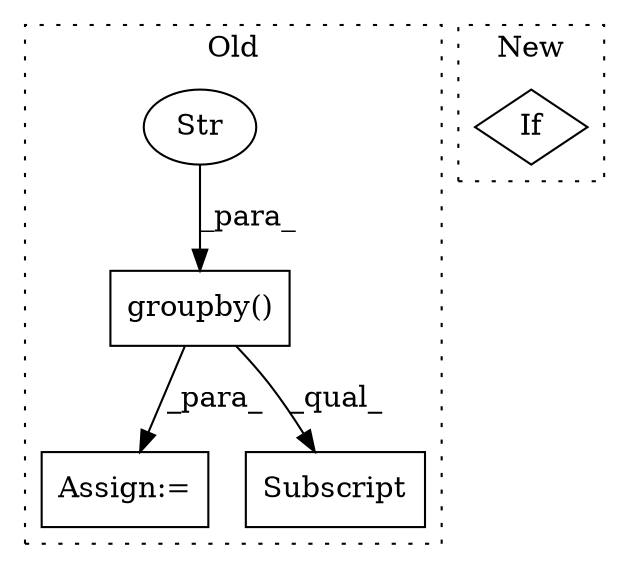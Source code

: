 digraph G {
subgraph cluster0 {
1 [label="groupby()" a="75" s="884,910" l="17,1" shape="box"];
3 [label="Assign:=" a="68" s="881" l="3" shape="box"];
4 [label="Str" a="66" s="901" l="9" shape="ellipse"];
5 [label="Subscript" a="63" s="884,0" l="35,0" shape="box"];
label = "Old";
style="dotted";
}
subgraph cluster1 {
2 [label="If" a="96" s="165" l="3" shape="diamond"];
label = "New";
style="dotted";
}
1 -> 5 [label="_qual_"];
1 -> 3 [label="_para_"];
4 -> 1 [label="_para_"];
}